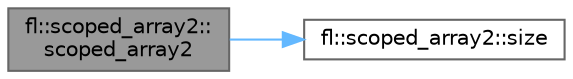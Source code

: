 digraph "fl::scoped_array2::scoped_array2"
{
 // INTERACTIVE_SVG=YES
 // LATEX_PDF_SIZE
  bgcolor="transparent";
  edge [fontname=Helvetica,fontsize=10,labelfontname=Helvetica,labelfontsize=10];
  node [fontname=Helvetica,fontsize=10,shape=box,height=0.2,width=0.4];
  rankdir="LR";
  Node1 [id="Node000001",label="fl::scoped_array2::\lscoped_array2",height=0.2,width=0.4,color="gray40", fillcolor="grey60", style="filled", fontcolor="black",tooltip=" "];
  Node1 -> Node2 [id="edge1_Node000001_Node000002",color="steelblue1",style="solid",tooltip=" "];
  Node2 [id="Node000002",label="fl::scoped_array2::size",height=0.2,width=0.4,color="grey40", fillcolor="white", style="filled",URL="$d1/d56/classfl_1_1scoped__array2_ab3007f988b6ef76c5260982e181d1781.html#ab3007f988b6ef76c5260982e181d1781",tooltip=" "];
}
